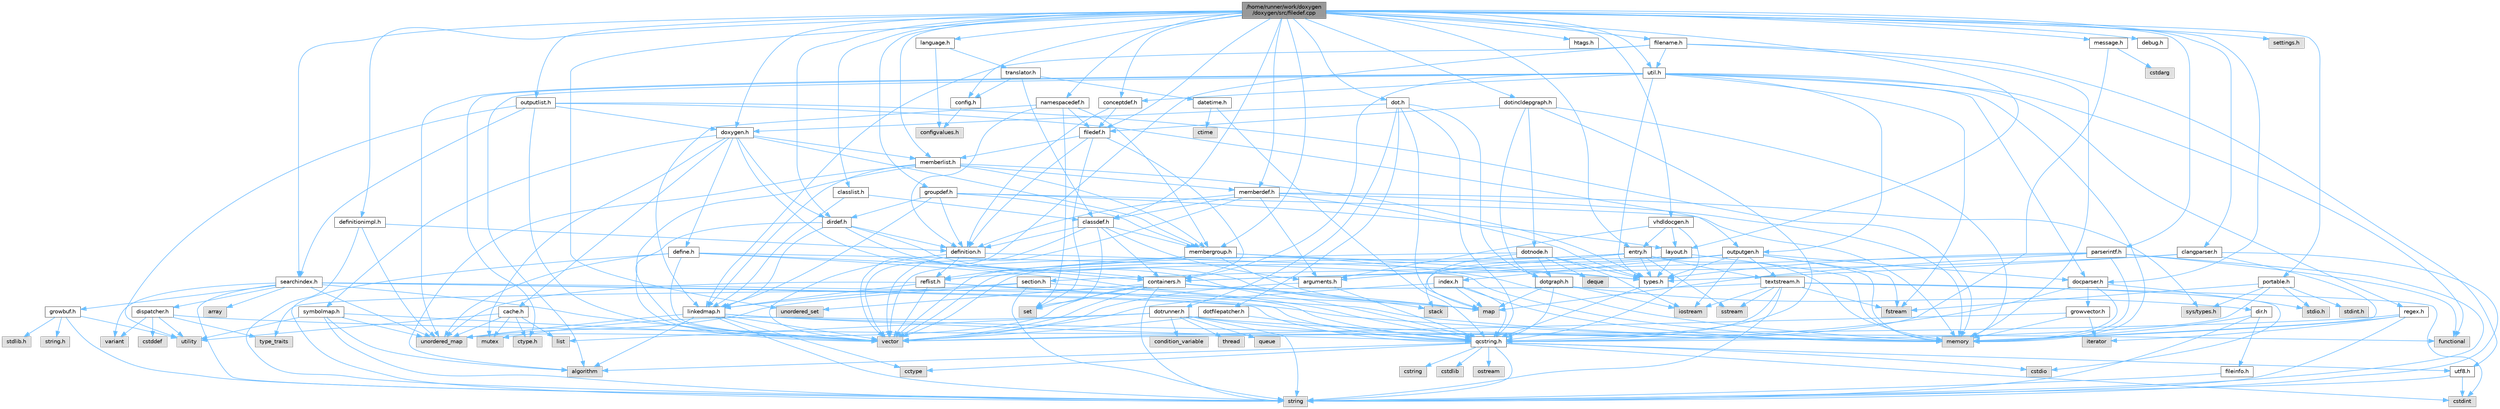digraph "/home/runner/work/doxygen/doxygen/src/filedef.cpp"
{
 // INTERACTIVE_SVG=YES
 // LATEX_PDF_SIZE
  bgcolor="transparent";
  edge [fontname=Helvetica,fontsize=10,labelfontname=Helvetica,labelfontsize=10];
  node [fontname=Helvetica,fontsize=10,shape=box,height=0.2,width=0.4];
  Node1 [label="/home/runner/work/doxygen\l/doxygen/src/filedef.cpp",height=0.2,width=0.4,color="gray40", fillcolor="grey60", style="filled", fontcolor="black",tooltip=" "];
  Node1 -> Node2 [color="steelblue1",style="solid"];
  Node2 [label="unordered_set",height=0.2,width=0.4,color="grey60", fillcolor="#E0E0E0", style="filled",tooltip=" "];
  Node1 -> Node3 [color="steelblue1",style="solid"];
  Node3 [label="memberlist.h",height=0.2,width=0.4,color="grey40", fillcolor="white", style="filled",URL="$dd/d78/memberlist_8h.html",tooltip=" "];
  Node3 -> Node4 [color="steelblue1",style="solid"];
  Node4 [label="vector",height=0.2,width=0.4,color="grey60", fillcolor="#E0E0E0", style="filled",tooltip=" "];
  Node3 -> Node5 [color="steelblue1",style="solid"];
  Node5 [label="algorithm",height=0.2,width=0.4,color="grey60", fillcolor="#E0E0E0", style="filled",tooltip=" "];
  Node3 -> Node6 [color="steelblue1",style="solid"];
  Node6 [label="memberdef.h",height=0.2,width=0.4,color="grey40", fillcolor="white", style="filled",URL="$d4/d46/memberdef_8h.html",tooltip=" "];
  Node6 -> Node4 [color="steelblue1",style="solid"];
  Node6 -> Node7 [color="steelblue1",style="solid"];
  Node7 [label="memory",height=0.2,width=0.4,color="grey60", fillcolor="#E0E0E0", style="filled",tooltip=" "];
  Node6 -> Node8 [color="steelblue1",style="solid"];
  Node8 [label="sys/types.h",height=0.2,width=0.4,color="grey60", fillcolor="#E0E0E0", style="filled",tooltip=" "];
  Node6 -> Node9 [color="steelblue1",style="solid"];
  Node9 [label="types.h",height=0.2,width=0.4,color="grey40", fillcolor="white", style="filled",URL="$d9/d49/types_8h.html",tooltip="This file contains a number of basic enums and types."];
  Node9 -> Node10 [color="steelblue1",style="solid"];
  Node10 [label="qcstring.h",height=0.2,width=0.4,color="grey40", fillcolor="white", style="filled",URL="$d7/d5c/qcstring_8h.html",tooltip=" "];
  Node10 -> Node11 [color="steelblue1",style="solid"];
  Node11 [label="string",height=0.2,width=0.4,color="grey60", fillcolor="#E0E0E0", style="filled",tooltip=" "];
  Node10 -> Node5 [color="steelblue1",style="solid"];
  Node10 -> Node12 [color="steelblue1",style="solid"];
  Node12 [label="cctype",height=0.2,width=0.4,color="grey60", fillcolor="#E0E0E0", style="filled",tooltip=" "];
  Node10 -> Node13 [color="steelblue1",style="solid"];
  Node13 [label="cstring",height=0.2,width=0.4,color="grey60", fillcolor="#E0E0E0", style="filled",tooltip=" "];
  Node10 -> Node14 [color="steelblue1",style="solid"];
  Node14 [label="cstdio",height=0.2,width=0.4,color="grey60", fillcolor="#E0E0E0", style="filled",tooltip=" "];
  Node10 -> Node15 [color="steelblue1",style="solid"];
  Node15 [label="cstdlib",height=0.2,width=0.4,color="grey60", fillcolor="#E0E0E0", style="filled",tooltip=" "];
  Node10 -> Node16 [color="steelblue1",style="solid"];
  Node16 [label="cstdint",height=0.2,width=0.4,color="grey60", fillcolor="#E0E0E0", style="filled",tooltip=" "];
  Node10 -> Node17 [color="steelblue1",style="solid"];
  Node17 [label="ostream",height=0.2,width=0.4,color="grey60", fillcolor="#E0E0E0", style="filled",tooltip=" "];
  Node10 -> Node18 [color="steelblue1",style="solid"];
  Node18 [label="utf8.h",height=0.2,width=0.4,color="grey40", fillcolor="white", style="filled",URL="$db/d7c/utf8_8h.html",tooltip="Various UTF8 related helper functions."];
  Node18 -> Node16 [color="steelblue1",style="solid"];
  Node18 -> Node11 [color="steelblue1",style="solid"];
  Node6 -> Node19 [color="steelblue1",style="solid"];
  Node19 [label="definition.h",height=0.2,width=0.4,color="grey40", fillcolor="white", style="filled",URL="$df/da1/definition_8h.html",tooltip=" "];
  Node19 -> Node4 [color="steelblue1",style="solid"];
  Node19 -> Node9 [color="steelblue1",style="solid"];
  Node19 -> Node20 [color="steelblue1",style="solid"];
  Node20 [label="reflist.h",height=0.2,width=0.4,color="grey40", fillcolor="white", style="filled",URL="$d1/d02/reflist_8h.html",tooltip=" "];
  Node20 -> Node4 [color="steelblue1",style="solid"];
  Node20 -> Node21 [color="steelblue1",style="solid"];
  Node21 [label="unordered_map",height=0.2,width=0.4,color="grey60", fillcolor="#E0E0E0", style="filled",tooltip=" "];
  Node20 -> Node7 [color="steelblue1",style="solid"];
  Node20 -> Node10 [color="steelblue1",style="solid"];
  Node20 -> Node22 [color="steelblue1",style="solid"];
  Node22 [label="linkedmap.h",height=0.2,width=0.4,color="grey40", fillcolor="white", style="filled",URL="$da/de1/linkedmap_8h.html",tooltip=" "];
  Node22 -> Node21 [color="steelblue1",style="solid"];
  Node22 -> Node4 [color="steelblue1",style="solid"];
  Node22 -> Node7 [color="steelblue1",style="solid"];
  Node22 -> Node11 [color="steelblue1",style="solid"];
  Node22 -> Node5 [color="steelblue1",style="solid"];
  Node22 -> Node12 [color="steelblue1",style="solid"];
  Node22 -> Node10 [color="steelblue1",style="solid"];
  Node6 -> Node23 [color="steelblue1",style="solid"];
  Node23 [label="arguments.h",height=0.2,width=0.4,color="grey40", fillcolor="white", style="filled",URL="$df/d9b/arguments_8h.html",tooltip=" "];
  Node23 -> Node4 [color="steelblue1",style="solid"];
  Node23 -> Node10 [color="steelblue1",style="solid"];
  Node6 -> Node24 [color="steelblue1",style="solid"];
  Node24 [label="classdef.h",height=0.2,width=0.4,color="grey40", fillcolor="white", style="filled",URL="$d1/da6/classdef_8h.html",tooltip=" "];
  Node24 -> Node4 [color="steelblue1",style="solid"];
  Node24 -> Node25 [color="steelblue1",style="solid"];
  Node25 [label="set",height=0.2,width=0.4,color="grey60", fillcolor="#E0E0E0", style="filled",tooltip=" "];
  Node24 -> Node26 [color="steelblue1",style="solid"];
  Node26 [label="containers.h",height=0.2,width=0.4,color="grey40", fillcolor="white", style="filled",URL="$d5/d75/containers_8h.html",tooltip=" "];
  Node26 -> Node4 [color="steelblue1",style="solid"];
  Node26 -> Node11 [color="steelblue1",style="solid"];
  Node26 -> Node25 [color="steelblue1",style="solid"];
  Node26 -> Node27 [color="steelblue1",style="solid"];
  Node27 [label="map",height=0.2,width=0.4,color="grey60", fillcolor="#E0E0E0", style="filled",tooltip=" "];
  Node26 -> Node2 [color="steelblue1",style="solid"];
  Node26 -> Node21 [color="steelblue1",style="solid"];
  Node26 -> Node28 [color="steelblue1",style="solid"];
  Node28 [label="stack",height=0.2,width=0.4,color="grey60", fillcolor="#E0E0E0", style="filled",tooltip=" "];
  Node24 -> Node19 [color="steelblue1",style="solid"];
  Node24 -> Node23 [color="steelblue1",style="solid"];
  Node24 -> Node29 [color="steelblue1",style="solid"];
  Node29 [label="membergroup.h",height=0.2,width=0.4,color="grey40", fillcolor="white", style="filled",URL="$d9/d11/membergroup_8h.html",tooltip=" "];
  Node29 -> Node4 [color="steelblue1",style="solid"];
  Node29 -> Node27 [color="steelblue1",style="solid"];
  Node29 -> Node7 [color="steelblue1",style="solid"];
  Node29 -> Node9 [color="steelblue1",style="solid"];
  Node29 -> Node20 [color="steelblue1",style="solid"];
  Node3 -> Node22 [color="steelblue1",style="solid"];
  Node3 -> Node9 [color="steelblue1",style="solid"];
  Node3 -> Node29 [color="steelblue1",style="solid"];
  Node1 -> Node30 [color="steelblue1",style="solid"];
  Node30 [label="classlist.h",height=0.2,width=0.4,color="grey40", fillcolor="white", style="filled",URL="$d2/df8/classlist_8h.html",tooltip=" "];
  Node30 -> Node22 [color="steelblue1",style="solid"];
  Node30 -> Node24 [color="steelblue1",style="solid"];
  Node1 -> Node31 [color="steelblue1",style="solid"];
  Node31 [label="filedef.h",height=0.2,width=0.4,color="grey40", fillcolor="white", style="filled",URL="$d4/d3a/filedef_8h.html",tooltip=" "];
  Node31 -> Node25 [color="steelblue1",style="solid"];
  Node31 -> Node19 [color="steelblue1",style="solid"];
  Node31 -> Node3 [color="steelblue1",style="solid"];
  Node31 -> Node26 [color="steelblue1",style="solid"];
  Node1 -> Node32 [color="steelblue1",style="solid"];
  Node32 [label="doxygen.h",height=0.2,width=0.4,color="grey40", fillcolor="white", style="filled",URL="$d1/da1/doxygen_8h.html",tooltip=" "];
  Node32 -> Node33 [color="steelblue1",style="solid"];
  Node33 [label="mutex",height=0.2,width=0.4,color="grey60", fillcolor="#E0E0E0", style="filled",tooltip=" "];
  Node32 -> Node26 [color="steelblue1",style="solid"];
  Node32 -> Node29 [color="steelblue1",style="solid"];
  Node32 -> Node34 [color="steelblue1",style="solid"];
  Node34 [label="dirdef.h",height=0.2,width=0.4,color="grey40", fillcolor="white", style="filled",URL="$d6/d15/dirdef_8h.html",tooltip=" "];
  Node34 -> Node4 [color="steelblue1",style="solid"];
  Node34 -> Node27 [color="steelblue1",style="solid"];
  Node34 -> Node10 [color="steelblue1",style="solid"];
  Node34 -> Node22 [color="steelblue1",style="solid"];
  Node34 -> Node19 [color="steelblue1",style="solid"];
  Node32 -> Node3 [color="steelblue1",style="solid"];
  Node32 -> Node35 [color="steelblue1",style="solid"];
  Node35 [label="define.h",height=0.2,width=0.4,color="grey40", fillcolor="white", style="filled",URL="$df/d67/define_8h.html",tooltip=" "];
  Node35 -> Node4 [color="steelblue1",style="solid"];
  Node35 -> Node7 [color="steelblue1",style="solid"];
  Node35 -> Node11 [color="steelblue1",style="solid"];
  Node35 -> Node21 [color="steelblue1",style="solid"];
  Node35 -> Node10 [color="steelblue1",style="solid"];
  Node35 -> Node26 [color="steelblue1",style="solid"];
  Node32 -> Node36 [color="steelblue1",style="solid"];
  Node36 [label="cache.h",height=0.2,width=0.4,color="grey40", fillcolor="white", style="filled",URL="$d3/d26/cache_8h.html",tooltip=" "];
  Node36 -> Node37 [color="steelblue1",style="solid"];
  Node37 [label="list",height=0.2,width=0.4,color="grey60", fillcolor="#E0E0E0", style="filled",tooltip=" "];
  Node36 -> Node21 [color="steelblue1",style="solid"];
  Node36 -> Node33 [color="steelblue1",style="solid"];
  Node36 -> Node38 [color="steelblue1",style="solid"];
  Node38 [label="utility",height=0.2,width=0.4,color="grey60", fillcolor="#E0E0E0", style="filled",tooltip=" "];
  Node36 -> Node39 [color="steelblue1",style="solid"];
  Node39 [label="ctype.h",height=0.2,width=0.4,color="grey60", fillcolor="#E0E0E0", style="filled",tooltip=" "];
  Node32 -> Node40 [color="steelblue1",style="solid"];
  Node40 [label="symbolmap.h",height=0.2,width=0.4,color="grey40", fillcolor="white", style="filled",URL="$d7/ddd/symbolmap_8h.html",tooltip=" "];
  Node40 -> Node5 [color="steelblue1",style="solid"];
  Node40 -> Node21 [color="steelblue1",style="solid"];
  Node40 -> Node4 [color="steelblue1",style="solid"];
  Node40 -> Node11 [color="steelblue1",style="solid"];
  Node40 -> Node38 [color="steelblue1",style="solid"];
  Node1 -> Node6 [color="steelblue1",style="solid"];
  Node1 -> Node24 [color="steelblue1",style="solid"];
  Node1 -> Node41 [color="steelblue1",style="solid"];
  Node41 [label="namespacedef.h",height=0.2,width=0.4,color="grey40", fillcolor="white", style="filled",URL="$d7/d97/namespacedef_8h.html",tooltip=" "];
  Node41 -> Node25 [color="steelblue1",style="solid"];
  Node41 -> Node19 [color="steelblue1",style="solid"];
  Node41 -> Node31 [color="steelblue1",style="solid"];
  Node41 -> Node22 [color="steelblue1",style="solid"];
  Node41 -> Node29 [color="steelblue1",style="solid"];
  Node1 -> Node42 [color="steelblue1",style="solid"];
  Node42 [label="util.h",height=0.2,width=0.4,color="grey40", fillcolor="white", style="filled",URL="$d8/d3c/util_8h.html",tooltip="A bunch of utility functions."];
  Node42 -> Node7 [color="steelblue1",style="solid"];
  Node42 -> Node21 [color="steelblue1",style="solid"];
  Node42 -> Node5 [color="steelblue1",style="solid"];
  Node42 -> Node43 [color="steelblue1",style="solid"];
  Node43 [label="functional",height=0.2,width=0.4,color="grey60", fillcolor="#E0E0E0", style="filled",tooltip=" "];
  Node42 -> Node44 [color="steelblue1",style="solid"];
  Node44 [label="fstream",height=0.2,width=0.4,color="grey60", fillcolor="#E0E0E0", style="filled",tooltip=" "];
  Node42 -> Node39 [color="steelblue1",style="solid"];
  Node42 -> Node9 [color="steelblue1",style="solid"];
  Node42 -> Node45 [color="steelblue1",style="solid"];
  Node45 [label="docparser.h",height=0.2,width=0.4,color="grey40", fillcolor="white", style="filled",URL="$de/d9c/docparser_8h.html",tooltip=" "];
  Node45 -> Node46 [color="steelblue1",style="solid"];
  Node46 [label="stdio.h",height=0.2,width=0.4,color="grey60", fillcolor="#E0E0E0", style="filled",tooltip=" "];
  Node45 -> Node7 [color="steelblue1",style="solid"];
  Node45 -> Node10 [color="steelblue1",style="solid"];
  Node45 -> Node47 [color="steelblue1",style="solid"];
  Node47 [label="growvector.h",height=0.2,width=0.4,color="grey40", fillcolor="white", style="filled",URL="$d7/d50/growvector_8h.html",tooltip=" "];
  Node47 -> Node4 [color="steelblue1",style="solid"];
  Node47 -> Node7 [color="steelblue1",style="solid"];
  Node47 -> Node48 [color="steelblue1",style="solid"];
  Node48 [label="iterator",height=0.2,width=0.4,color="grey60", fillcolor="#E0E0E0", style="filled",tooltip=" "];
  Node42 -> Node26 [color="steelblue1",style="solid"];
  Node42 -> Node49 [color="steelblue1",style="solid"];
  Node49 [label="outputgen.h",height=0.2,width=0.4,color="grey40", fillcolor="white", style="filled",URL="$df/d06/outputgen_8h.html",tooltip=" "];
  Node49 -> Node7 [color="steelblue1",style="solid"];
  Node49 -> Node28 [color="steelblue1",style="solid"];
  Node49 -> Node50 [color="steelblue1",style="solid"];
  Node50 [label="iostream",height=0.2,width=0.4,color="grey60", fillcolor="#E0E0E0", style="filled",tooltip=" "];
  Node49 -> Node44 [color="steelblue1",style="solid"];
  Node49 -> Node9 [color="steelblue1",style="solid"];
  Node49 -> Node51 [color="steelblue1",style="solid"];
  Node51 [label="index.h",height=0.2,width=0.4,color="grey40", fillcolor="white", style="filled",URL="$d1/db5/index_8h.html",tooltip=" "];
  Node51 -> Node7 [color="steelblue1",style="solid"];
  Node51 -> Node4 [color="steelblue1",style="solid"];
  Node51 -> Node27 [color="steelblue1",style="solid"];
  Node51 -> Node10 [color="steelblue1",style="solid"];
  Node49 -> Node52 [color="steelblue1",style="solid"];
  Node52 [label="section.h",height=0.2,width=0.4,color="grey40", fillcolor="white", style="filled",URL="$d1/d2a/section_8h.html",tooltip=" "];
  Node52 -> Node11 [color="steelblue1",style="solid"];
  Node52 -> Node21 [color="steelblue1",style="solid"];
  Node52 -> Node10 [color="steelblue1",style="solid"];
  Node52 -> Node22 [color="steelblue1",style="solid"];
  Node49 -> Node53 [color="steelblue1",style="solid"];
  Node53 [label="textstream.h",height=0.2,width=0.4,color="grey40", fillcolor="white", style="filled",URL="$d4/d7d/textstream_8h.html",tooltip=" "];
  Node53 -> Node11 [color="steelblue1",style="solid"];
  Node53 -> Node50 [color="steelblue1",style="solid"];
  Node53 -> Node54 [color="steelblue1",style="solid"];
  Node54 [label="sstream",height=0.2,width=0.4,color="grey60", fillcolor="#E0E0E0", style="filled",tooltip=" "];
  Node53 -> Node16 [color="steelblue1",style="solid"];
  Node53 -> Node14 [color="steelblue1",style="solid"];
  Node53 -> Node44 [color="steelblue1",style="solid"];
  Node53 -> Node55 [color="steelblue1",style="solid"];
  Node55 [label="type_traits",height=0.2,width=0.4,color="grey60", fillcolor="#E0E0E0", style="filled",tooltip=" "];
  Node53 -> Node10 [color="steelblue1",style="solid"];
  Node49 -> Node45 [color="steelblue1",style="solid"];
  Node42 -> Node56 [color="steelblue1",style="solid"];
  Node56 [label="regex.h",height=0.2,width=0.4,color="grey40", fillcolor="white", style="filled",URL="$d1/d21/regex_8h.html",tooltip=" "];
  Node56 -> Node7 [color="steelblue1",style="solid"];
  Node56 -> Node11 [color="steelblue1",style="solid"];
  Node56 -> Node4 [color="steelblue1",style="solid"];
  Node56 -> Node48 [color="steelblue1",style="solid"];
  Node42 -> Node57 [color="steelblue1",style="solid"];
  Node57 [label="conceptdef.h",height=0.2,width=0.4,color="grey40", fillcolor="white", style="filled",URL="$da/df1/conceptdef_8h.html",tooltip=" "];
  Node57 -> Node19 [color="steelblue1",style="solid"];
  Node57 -> Node31 [color="steelblue1",style="solid"];
  Node1 -> Node58 [color="steelblue1",style="solid"];
  Node58 [label="language.h",height=0.2,width=0.4,color="grey40", fillcolor="white", style="filled",URL="$d8/dce/language_8h.html",tooltip=" "];
  Node58 -> Node59 [color="steelblue1",style="solid"];
  Node59 [label="translator.h",height=0.2,width=0.4,color="grey40", fillcolor="white", style="filled",URL="$d9/df1/translator_8h.html",tooltip=" "];
  Node59 -> Node24 [color="steelblue1",style="solid"];
  Node59 -> Node60 [color="steelblue1",style="solid"];
  Node60 [label="config.h",height=0.2,width=0.4,color="grey40", fillcolor="white", style="filled",URL="$db/d16/config_8h.html",tooltip=" "];
  Node60 -> Node61 [color="steelblue1",style="solid"];
  Node61 [label="configvalues.h",height=0.2,width=0.4,color="grey60", fillcolor="#E0E0E0", style="filled",tooltip=" "];
  Node59 -> Node62 [color="steelblue1",style="solid"];
  Node62 [label="datetime.h",height=0.2,width=0.4,color="grey40", fillcolor="white", style="filled",URL="$de/d1b/datetime_8h.html",tooltip=" "];
  Node62 -> Node63 [color="steelblue1",style="solid"];
  Node63 [label="ctime",height=0.2,width=0.4,color="grey60", fillcolor="#E0E0E0", style="filled",tooltip=" "];
  Node62 -> Node10 [color="steelblue1",style="solid"];
  Node58 -> Node61 [color="steelblue1",style="solid"];
  Node1 -> Node64 [color="steelblue1",style="solid"];
  Node64 [label="outputlist.h",height=0.2,width=0.4,color="grey40", fillcolor="white", style="filled",URL="$d2/db9/outputlist_8h.html",tooltip=" "];
  Node64 -> Node38 [color="steelblue1",style="solid"];
  Node64 -> Node4 [color="steelblue1",style="solid"];
  Node64 -> Node7 [color="steelblue1",style="solid"];
  Node64 -> Node49 [color="steelblue1",style="solid"];
  Node64 -> Node65 [color="steelblue1",style="solid"];
  Node65 [label="searchindex.h",height=0.2,width=0.4,color="grey40", fillcolor="white", style="filled",URL="$de/d07/searchindex_8h.html",tooltip="Web server based search engine."];
  Node65 -> Node7 [color="steelblue1",style="solid"];
  Node65 -> Node4 [color="steelblue1",style="solid"];
  Node65 -> Node27 [color="steelblue1",style="solid"];
  Node65 -> Node21 [color="steelblue1",style="solid"];
  Node65 -> Node11 [color="steelblue1",style="solid"];
  Node65 -> Node66 [color="steelblue1",style="solid"];
  Node66 [label="array",height=0.2,width=0.4,color="grey60", fillcolor="#E0E0E0", style="filled",tooltip=" "];
  Node65 -> Node67 [color="steelblue1",style="solid"];
  Node67 [label="variant",height=0.2,width=0.4,color="grey60", fillcolor="#E0E0E0", style="filled",tooltip=" "];
  Node65 -> Node10 [color="steelblue1",style="solid"];
  Node65 -> Node68 [color="steelblue1",style="solid"];
  Node68 [label="growbuf.h",height=0.2,width=0.4,color="grey40", fillcolor="white", style="filled",URL="$dd/d72/growbuf_8h.html",tooltip=" "];
  Node68 -> Node38 [color="steelblue1",style="solid"];
  Node68 -> Node69 [color="steelblue1",style="solid"];
  Node69 [label="stdlib.h",height=0.2,width=0.4,color="grey60", fillcolor="#E0E0E0", style="filled",tooltip=" "];
  Node68 -> Node70 [color="steelblue1",style="solid"];
  Node70 [label="string.h",height=0.2,width=0.4,color="grey60", fillcolor="#E0E0E0", style="filled",tooltip=" "];
  Node68 -> Node11 [color="steelblue1",style="solid"];
  Node65 -> Node71 [color="steelblue1",style="solid"];
  Node71 [label="dispatcher.h",height=0.2,width=0.4,color="grey40", fillcolor="white", style="filled",URL="$da/d73/dispatcher_8h.html",tooltip=" "];
  Node71 -> Node72 [color="steelblue1",style="solid"];
  Node72 [label="cstddef",height=0.2,width=0.4,color="grey60", fillcolor="#E0E0E0", style="filled",tooltip=" "];
  Node71 -> Node38 [color="steelblue1",style="solid"];
  Node71 -> Node43 [color="steelblue1",style="solid"];
  Node71 -> Node67 [color="steelblue1",style="solid"];
  Node71 -> Node55 [color="steelblue1",style="solid"];
  Node64 -> Node32 [color="steelblue1",style="solid"];
  Node1 -> Node73 [color="steelblue1",style="solid"];
  Node73 [label="dot.h",height=0.2,width=0.4,color="grey40", fillcolor="white", style="filled",URL="$d6/d4a/dot_8h.html",tooltip=" "];
  Node73 -> Node27 [color="steelblue1",style="solid"];
  Node73 -> Node10 [color="steelblue1",style="solid"];
  Node73 -> Node74 [color="steelblue1",style="solid"];
  Node74 [label="dotgraph.h",height=0.2,width=0.4,color="grey40", fillcolor="white", style="filled",URL="$d0/daa/dotgraph_8h.html",tooltip=" "];
  Node74 -> Node50 [color="steelblue1",style="solid"];
  Node74 -> Node27 [color="steelblue1",style="solid"];
  Node74 -> Node10 [color="steelblue1",style="solid"];
  Node74 -> Node75 [color="steelblue1",style="solid"];
  Node75 [label="dir.h",height=0.2,width=0.4,color="grey40", fillcolor="white", style="filled",URL="$df/d9c/dir_8h.html",tooltip=" "];
  Node75 -> Node11 [color="steelblue1",style="solid"];
  Node75 -> Node7 [color="steelblue1",style="solid"];
  Node75 -> Node76 [color="steelblue1",style="solid"];
  Node76 [label="fileinfo.h",height=0.2,width=0.4,color="grey40", fillcolor="white", style="filled",URL="$df/d45/fileinfo_8h.html",tooltip=" "];
  Node76 -> Node11 [color="steelblue1",style="solid"];
  Node73 -> Node77 [color="steelblue1",style="solid"];
  Node77 [label="dotfilepatcher.h",height=0.2,width=0.4,color="grey40", fillcolor="white", style="filled",URL="$d3/d38/dotfilepatcher_8h.html",tooltip=" "];
  Node77 -> Node4 [color="steelblue1",style="solid"];
  Node77 -> Node10 [color="steelblue1",style="solid"];
  Node73 -> Node78 [color="steelblue1",style="solid"];
  Node78 [label="dotrunner.h",height=0.2,width=0.4,color="grey40", fillcolor="white", style="filled",URL="$d2/dd1/dotrunner_8h.html",tooltip=" "];
  Node78 -> Node11 [color="steelblue1",style="solid"];
  Node78 -> Node79 [color="steelblue1",style="solid"];
  Node79 [label="thread",height=0.2,width=0.4,color="grey60", fillcolor="#E0E0E0", style="filled",tooltip=" "];
  Node78 -> Node37 [color="steelblue1",style="solid"];
  Node78 -> Node80 [color="steelblue1",style="solid"];
  Node80 [label="queue",height=0.2,width=0.4,color="grey60", fillcolor="#E0E0E0", style="filled",tooltip=" "];
  Node78 -> Node33 [color="steelblue1",style="solid"];
  Node78 -> Node81 [color="steelblue1",style="solid"];
  Node81 [label="condition_variable",height=0.2,width=0.4,color="grey60", fillcolor="#E0E0E0", style="filled",tooltip=" "];
  Node78 -> Node7 [color="steelblue1",style="solid"];
  Node78 -> Node10 [color="steelblue1",style="solid"];
  Node73 -> Node32 [color="steelblue1",style="solid"];
  Node1 -> Node82 [color="steelblue1",style="solid"];
  Node82 [label="dotincldepgraph.h",height=0.2,width=0.4,color="grey40", fillcolor="white", style="filled",URL="$dd/d8c/dotincldepgraph_8h.html",tooltip=" "];
  Node82 -> Node7 [color="steelblue1",style="solid"];
  Node82 -> Node10 [color="steelblue1",style="solid"];
  Node82 -> Node31 [color="steelblue1",style="solid"];
  Node82 -> Node83 [color="steelblue1",style="solid"];
  Node83 [label="dotnode.h",height=0.2,width=0.4,color="grey40", fillcolor="white", style="filled",URL="$d8/d3b/dotnode_8h.html",tooltip=" "];
  Node83 -> Node4 [color="steelblue1",style="solid"];
  Node83 -> Node27 [color="steelblue1",style="solid"];
  Node83 -> Node84 [color="steelblue1",style="solid"];
  Node84 [label="deque",height=0.2,width=0.4,color="grey60", fillcolor="#E0E0E0", style="filled",tooltip=" "];
  Node83 -> Node50 [color="steelblue1",style="solid"];
  Node83 -> Node9 [color="steelblue1",style="solid"];
  Node83 -> Node74 [color="steelblue1",style="solid"];
  Node82 -> Node74 [color="steelblue1",style="solid"];
  Node1 -> Node85 [color="steelblue1",style="solid"];
  Node85 [label="message.h",height=0.2,width=0.4,color="grey40", fillcolor="white", style="filled",URL="$d2/d0d/message_8h.html",tooltip=" "];
  Node85 -> Node86 [color="steelblue1",style="solid"];
  Node86 [label="cstdarg",height=0.2,width=0.4,color="grey60", fillcolor="#E0E0E0", style="filled",tooltip=" "];
  Node85 -> Node10 [color="steelblue1",style="solid"];
  Node1 -> Node45 [color="steelblue1",style="solid"];
  Node1 -> Node65 [color="steelblue1",style="solid"];
  Node1 -> Node87 [color="steelblue1",style="solid"];
  Node87 [label="htags.h",height=0.2,width=0.4,color="grey40", fillcolor="white", style="filled",URL="$d7/d85/htags_8h.html",tooltip=" "];
  Node1 -> Node88 [color="steelblue1",style="solid"];
  Node88 [label="parserintf.h",height=0.2,width=0.4,color="grey40", fillcolor="white", style="filled",URL="$da/d55/parserintf_8h.html",tooltip=" "];
  Node88 -> Node43 [color="steelblue1",style="solid"];
  Node88 -> Node7 [color="steelblue1",style="solid"];
  Node88 -> Node27 [color="steelblue1",style="solid"];
  Node88 -> Node11 [color="steelblue1",style="solid"];
  Node88 -> Node9 [color="steelblue1",style="solid"];
  Node88 -> Node26 [color="steelblue1",style="solid"];
  Node1 -> Node89 [color="steelblue1",style="solid"];
  Node89 [label="portable.h",height=0.2,width=0.4,color="grey40", fillcolor="white", style="filled",URL="$d2/de2/portable_8h.html",tooltip="Portable versions of functions that are platform dependent."];
  Node89 -> Node46 [color="steelblue1",style="solid"];
  Node89 -> Node8 [color="steelblue1",style="solid"];
  Node89 -> Node90 [color="steelblue1",style="solid"];
  Node90 [label="stdint.h",height=0.2,width=0.4,color="grey60", fillcolor="#E0E0E0", style="filled",tooltip=" "];
  Node89 -> Node44 [color="steelblue1",style="solid"];
  Node89 -> Node10 [color="steelblue1",style="solid"];
  Node1 -> Node91 [color="steelblue1",style="solid"];
  Node91 [label="vhdldocgen.h",height=0.2,width=0.4,color="grey40", fillcolor="white", style="filled",URL="$dd/dec/vhdldocgen_8h.html",tooltip=" "];
  Node91 -> Node10 [color="steelblue1",style="solid"];
  Node91 -> Node92 [color="steelblue1",style="solid"];
  Node92 [label="layout.h",height=0.2,width=0.4,color="grey40", fillcolor="white", style="filled",URL="$db/d51/layout_8h.html",tooltip=" "];
  Node92 -> Node7 [color="steelblue1",style="solid"];
  Node92 -> Node4 [color="steelblue1",style="solid"];
  Node92 -> Node9 [color="steelblue1",style="solid"];
  Node91 -> Node23 [color="steelblue1",style="solid"];
  Node91 -> Node93 [color="steelblue1",style="solid"];
  Node93 [label="entry.h",height=0.2,width=0.4,color="grey40", fillcolor="white", style="filled",URL="$d1/dc6/entry_8h.html",tooltip=" "];
  Node93 -> Node4 [color="steelblue1",style="solid"];
  Node93 -> Node7 [color="steelblue1",style="solid"];
  Node93 -> Node54 [color="steelblue1",style="solid"];
  Node93 -> Node9 [color="steelblue1",style="solid"];
  Node93 -> Node23 [color="steelblue1",style="solid"];
  Node93 -> Node20 [color="steelblue1",style="solid"];
  Node93 -> Node53 [color="steelblue1",style="solid"];
  Node1 -> Node94 [color="steelblue1",style="solid"];
  Node94 [label="debug.h",height=0.2,width=0.4,color="grey40", fillcolor="white", style="filled",URL="$db/d16/debug_8h.html",tooltip=" "];
  Node1 -> Node92 [color="steelblue1",style="solid"];
  Node1 -> Node93 [color="steelblue1",style="solid"];
  Node1 -> Node95 [color="steelblue1",style="solid"];
  Node95 [label="groupdef.h",height=0.2,width=0.4,color="grey40", fillcolor="white", style="filled",URL="$d1/de6/groupdef_8h.html",tooltip=" "];
  Node95 -> Node7 [color="steelblue1",style="solid"];
  Node95 -> Node19 [color="steelblue1",style="solid"];
  Node95 -> Node34 [color="steelblue1",style="solid"];
  Node95 -> Node92 [color="steelblue1",style="solid"];
  Node95 -> Node29 [color="steelblue1",style="solid"];
  Node95 -> Node22 [color="steelblue1",style="solid"];
  Node1 -> Node96 [color="steelblue1",style="solid"];
  Node96 [label="filename.h",height=0.2,width=0.4,color="grey40", fillcolor="white", style="filled",URL="$dc/dd6/filename_8h.html",tooltip=" "];
  Node96 -> Node7 [color="steelblue1",style="solid"];
  Node96 -> Node4 [color="steelblue1",style="solid"];
  Node96 -> Node22 [color="steelblue1",style="solid"];
  Node96 -> Node18 [color="steelblue1",style="solid"];
  Node96 -> Node42 [color="steelblue1",style="solid"];
  Node1 -> Node29 [color="steelblue1",style="solid"];
  Node1 -> Node34 [color="steelblue1",style="solid"];
  Node1 -> Node60 [color="steelblue1",style="solid"];
  Node1 -> Node97 [color="steelblue1",style="solid"];
  Node97 [label="clangparser.h",height=0.2,width=0.4,color="grey40", fillcolor="white", style="filled",URL="$d5/df7/clangparser_8h.html",tooltip=" "];
  Node97 -> Node26 [color="steelblue1",style="solid"];
  Node97 -> Node9 [color="steelblue1",style="solid"];
  Node97 -> Node7 [color="steelblue1",style="solid"];
  Node97 -> Node11 [color="steelblue1",style="solid"];
  Node1 -> Node98 [color="steelblue1",style="solid"];
  Node98 [label="settings.h",height=0.2,width=0.4,color="grey60", fillcolor="#E0E0E0", style="filled",tooltip=" "];
  Node1 -> Node99 [color="steelblue1",style="solid"];
  Node99 [label="definitionimpl.h",height=0.2,width=0.4,color="grey40", fillcolor="white", style="filled",URL="$d2/dab/definitionimpl_8h.html",tooltip=" "];
  Node99 -> Node21 [color="steelblue1",style="solid"];
  Node99 -> Node11 [color="steelblue1",style="solid"];
  Node99 -> Node19 [color="steelblue1",style="solid"];
  Node1 -> Node57 [color="steelblue1",style="solid"];
}
